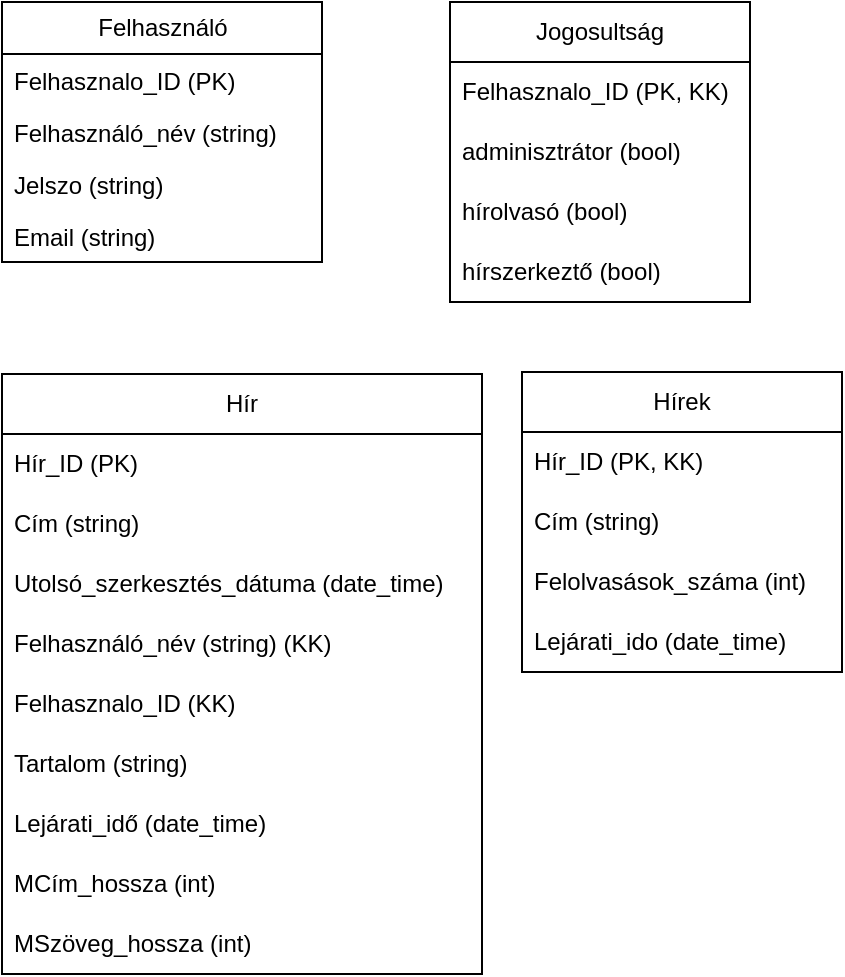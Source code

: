 <mxfile version="22.0.2" type="device">
  <diagram name="1 oldal" id="AHEl3_aKiJqqSXRIz8ev">
    <mxGraphModel dx="592" dy="750" grid="1" gridSize="10" guides="1" tooltips="1" connect="1" arrows="1" fold="1" page="1" pageScale="1" pageWidth="827" pageHeight="1169" math="0" shadow="0">
      <root>
        <mxCell id="0" />
        <mxCell id="1" parent="0" />
        <mxCell id="utDUp29Tc5JQFuLJaivS-5" value="Felhasználó" style="swimlane;fontStyle=0;childLayout=stackLayout;horizontal=1;startSize=26;fillColor=none;horizontalStack=0;resizeParent=1;resizeParentMax=0;resizeLast=0;collapsible=1;marginBottom=0;html=1;" vertex="1" parent="1">
          <mxGeometry x="40" y="280" width="160" height="130" as="geometry" />
        </mxCell>
        <mxCell id="utDUp29Tc5JQFuLJaivS-6" value="Felhasznalo_ID (PK)" style="text;strokeColor=none;fillColor=none;align=left;verticalAlign=top;spacingLeft=4;spacingRight=4;overflow=hidden;rotatable=0;points=[[0,0.5],[1,0.5]];portConstraint=eastwest;whiteSpace=wrap;html=1;" vertex="1" parent="utDUp29Tc5JQFuLJaivS-5">
          <mxGeometry y="26" width="160" height="26" as="geometry" />
        </mxCell>
        <mxCell id="utDUp29Tc5JQFuLJaivS-7" value="Felhasználó_név (string)" style="text;strokeColor=none;fillColor=none;align=left;verticalAlign=top;spacingLeft=4;spacingRight=4;overflow=hidden;rotatable=0;points=[[0,0.5],[1,0.5]];portConstraint=eastwest;whiteSpace=wrap;html=1;" vertex="1" parent="utDUp29Tc5JQFuLJaivS-5">
          <mxGeometry y="52" width="160" height="26" as="geometry" />
        </mxCell>
        <mxCell id="utDUp29Tc5JQFuLJaivS-9" value="Jelszo (string)" style="text;strokeColor=none;fillColor=none;align=left;verticalAlign=top;spacingLeft=4;spacingRight=4;overflow=hidden;rotatable=0;points=[[0,0.5],[1,0.5]];portConstraint=eastwest;whiteSpace=wrap;html=1;" vertex="1" parent="utDUp29Tc5JQFuLJaivS-5">
          <mxGeometry y="78" width="160" height="26" as="geometry" />
        </mxCell>
        <mxCell id="utDUp29Tc5JQFuLJaivS-10" value="Email (string)" style="text;strokeColor=none;fillColor=none;align=left;verticalAlign=top;spacingLeft=4;spacingRight=4;overflow=hidden;rotatable=0;points=[[0,0.5],[1,0.5]];portConstraint=eastwest;whiteSpace=wrap;html=1;" vertex="1" parent="utDUp29Tc5JQFuLJaivS-5">
          <mxGeometry y="104" width="160" height="26" as="geometry" />
        </mxCell>
        <mxCell id="utDUp29Tc5JQFuLJaivS-15" value="Jogosultság" style="swimlane;fontStyle=0;childLayout=stackLayout;horizontal=1;startSize=30;horizontalStack=0;resizeParent=1;resizeParentMax=0;resizeLast=0;collapsible=1;marginBottom=0;whiteSpace=wrap;html=1;" vertex="1" parent="1">
          <mxGeometry x="264" y="280" width="150" height="150" as="geometry" />
        </mxCell>
        <mxCell id="utDUp29Tc5JQFuLJaivS-16" value="Felhasznalo_ID (PK, KK)" style="text;strokeColor=none;fillColor=none;align=left;verticalAlign=middle;spacingLeft=4;spacingRight=4;overflow=hidden;points=[[0,0.5],[1,0.5]];portConstraint=eastwest;rotatable=0;whiteSpace=wrap;html=1;" vertex="1" parent="utDUp29Tc5JQFuLJaivS-15">
          <mxGeometry y="30" width="150" height="30" as="geometry" />
        </mxCell>
        <mxCell id="utDUp29Tc5JQFuLJaivS-17" value="adminisztrátor (bool)" style="text;strokeColor=none;fillColor=none;align=left;verticalAlign=middle;spacingLeft=4;spacingRight=4;overflow=hidden;points=[[0,0.5],[1,0.5]];portConstraint=eastwest;rotatable=0;whiteSpace=wrap;html=1;" vertex="1" parent="utDUp29Tc5JQFuLJaivS-15">
          <mxGeometry y="60" width="150" height="30" as="geometry" />
        </mxCell>
        <mxCell id="utDUp29Tc5JQFuLJaivS-18" value="hírolvasó (bool)" style="text;strokeColor=none;fillColor=none;align=left;verticalAlign=middle;spacingLeft=4;spacingRight=4;overflow=hidden;points=[[0,0.5],[1,0.5]];portConstraint=eastwest;rotatable=0;whiteSpace=wrap;html=1;" vertex="1" parent="utDUp29Tc5JQFuLJaivS-15">
          <mxGeometry y="90" width="150" height="30" as="geometry" />
        </mxCell>
        <mxCell id="utDUp29Tc5JQFuLJaivS-19" value="hírszerkeztő (bool)" style="text;strokeColor=none;fillColor=none;align=left;verticalAlign=middle;spacingLeft=4;spacingRight=4;overflow=hidden;points=[[0,0.5],[1,0.5]];portConstraint=eastwest;rotatable=0;whiteSpace=wrap;html=1;" vertex="1" parent="utDUp29Tc5JQFuLJaivS-15">
          <mxGeometry y="120" width="150" height="30" as="geometry" />
        </mxCell>
        <mxCell id="utDUp29Tc5JQFuLJaivS-20" value="Hír" style="swimlane;fontStyle=0;childLayout=stackLayout;horizontal=1;startSize=30;horizontalStack=0;resizeParent=1;resizeParentMax=0;resizeLast=0;collapsible=1;marginBottom=0;whiteSpace=wrap;html=1;" vertex="1" parent="1">
          <mxGeometry x="40" y="466" width="240" height="300" as="geometry" />
        </mxCell>
        <mxCell id="utDUp29Tc5JQFuLJaivS-21" value="Hír_ID (PK)" style="text;strokeColor=none;fillColor=none;align=left;verticalAlign=middle;spacingLeft=4;spacingRight=4;overflow=hidden;points=[[0,0.5],[1,0.5]];portConstraint=eastwest;rotatable=0;whiteSpace=wrap;html=1;" vertex="1" parent="utDUp29Tc5JQFuLJaivS-20">
          <mxGeometry y="30" width="240" height="30" as="geometry" />
        </mxCell>
        <mxCell id="utDUp29Tc5JQFuLJaivS-22" value="Cím (string)" style="text;strokeColor=none;fillColor=none;align=left;verticalAlign=middle;spacingLeft=4;spacingRight=4;overflow=hidden;points=[[0,0.5],[1,0.5]];portConstraint=eastwest;rotatable=0;whiteSpace=wrap;html=1;" vertex="1" parent="utDUp29Tc5JQFuLJaivS-20">
          <mxGeometry y="60" width="240" height="30" as="geometry" />
        </mxCell>
        <mxCell id="utDUp29Tc5JQFuLJaivS-23" value="Utolsó_szerkesztés_dátuma (date_time)" style="text;strokeColor=none;fillColor=none;align=left;verticalAlign=middle;spacingLeft=4;spacingRight=4;overflow=hidden;points=[[0,0.5],[1,0.5]];portConstraint=eastwest;rotatable=0;whiteSpace=wrap;html=1;" vertex="1" parent="utDUp29Tc5JQFuLJaivS-20">
          <mxGeometry y="90" width="240" height="30" as="geometry" />
        </mxCell>
        <mxCell id="utDUp29Tc5JQFuLJaivS-28" value="Felhasználó_név (string) (KK)" style="text;strokeColor=none;fillColor=none;align=left;verticalAlign=middle;spacingLeft=4;spacingRight=4;overflow=hidden;points=[[0,0.5],[1,0.5]];portConstraint=eastwest;rotatable=0;whiteSpace=wrap;html=1;" vertex="1" parent="utDUp29Tc5JQFuLJaivS-20">
          <mxGeometry y="120" width="240" height="30" as="geometry" />
        </mxCell>
        <mxCell id="utDUp29Tc5JQFuLJaivS-42" value="Felhasznalo_ID (KK)" style="text;strokeColor=none;fillColor=none;align=left;verticalAlign=middle;spacingLeft=4;spacingRight=4;overflow=hidden;points=[[0,0.5],[1,0.5]];portConstraint=eastwest;rotatable=0;whiteSpace=wrap;html=1;" vertex="1" parent="utDUp29Tc5JQFuLJaivS-20">
          <mxGeometry y="150" width="240" height="30" as="geometry" />
        </mxCell>
        <mxCell id="utDUp29Tc5JQFuLJaivS-29" value="Tartalom (string)" style="text;strokeColor=none;fillColor=none;align=left;verticalAlign=middle;spacingLeft=4;spacingRight=4;overflow=hidden;points=[[0,0.5],[1,0.5]];portConstraint=eastwest;rotatable=0;whiteSpace=wrap;html=1;" vertex="1" parent="utDUp29Tc5JQFuLJaivS-20">
          <mxGeometry y="180" width="240" height="30" as="geometry" />
        </mxCell>
        <mxCell id="utDUp29Tc5JQFuLJaivS-30" value="Lejárati_idő (date_time)" style="text;strokeColor=none;fillColor=none;align=left;verticalAlign=middle;spacingLeft=4;spacingRight=4;overflow=hidden;points=[[0,0.5],[1,0.5]];portConstraint=eastwest;rotatable=0;whiteSpace=wrap;html=1;" vertex="1" parent="utDUp29Tc5JQFuLJaivS-20">
          <mxGeometry y="210" width="240" height="30" as="geometry" />
        </mxCell>
        <mxCell id="utDUp29Tc5JQFuLJaivS-31" value="MCím_hossza (int)" style="text;strokeColor=none;fillColor=none;align=left;verticalAlign=middle;spacingLeft=4;spacingRight=4;overflow=hidden;points=[[0,0.5],[1,0.5]];portConstraint=eastwest;rotatable=0;whiteSpace=wrap;html=1;" vertex="1" parent="utDUp29Tc5JQFuLJaivS-20">
          <mxGeometry y="240" width="240" height="30" as="geometry" />
        </mxCell>
        <mxCell id="utDUp29Tc5JQFuLJaivS-33" value="MSzöveg_hossza (int)" style="text;strokeColor=none;fillColor=none;align=left;verticalAlign=middle;spacingLeft=4;spacingRight=4;overflow=hidden;points=[[0,0.5],[1,0.5]];portConstraint=eastwest;rotatable=0;whiteSpace=wrap;html=1;" vertex="1" parent="utDUp29Tc5JQFuLJaivS-20">
          <mxGeometry y="270" width="240" height="30" as="geometry" />
        </mxCell>
        <mxCell id="utDUp29Tc5JQFuLJaivS-24" value="Hírek" style="swimlane;fontStyle=0;childLayout=stackLayout;horizontal=1;startSize=30;horizontalStack=0;resizeParent=1;resizeParentMax=0;resizeLast=0;collapsible=1;marginBottom=0;whiteSpace=wrap;html=1;" vertex="1" parent="1">
          <mxGeometry x="300" y="465" width="160" height="150" as="geometry" />
        </mxCell>
        <mxCell id="utDUp29Tc5JQFuLJaivS-25" value="Hír_ID (PK, KK)" style="text;strokeColor=none;fillColor=none;align=left;verticalAlign=middle;spacingLeft=4;spacingRight=4;overflow=hidden;points=[[0,0.5],[1,0.5]];portConstraint=eastwest;rotatable=0;whiteSpace=wrap;html=1;" vertex="1" parent="utDUp29Tc5JQFuLJaivS-24">
          <mxGeometry y="30" width="160" height="30" as="geometry" />
        </mxCell>
        <mxCell id="utDUp29Tc5JQFuLJaivS-26" value="Cím (string)" style="text;strokeColor=none;fillColor=none;align=left;verticalAlign=middle;spacingLeft=4;spacingRight=4;overflow=hidden;points=[[0,0.5],[1,0.5]];portConstraint=eastwest;rotatable=0;whiteSpace=wrap;html=1;" vertex="1" parent="utDUp29Tc5JQFuLJaivS-24">
          <mxGeometry y="60" width="160" height="30" as="geometry" />
        </mxCell>
        <mxCell id="utDUp29Tc5JQFuLJaivS-27" value="Felolvasások_száma (int)" style="text;strokeColor=none;fillColor=none;align=left;verticalAlign=middle;spacingLeft=4;spacingRight=4;overflow=hidden;points=[[0,0.5],[1,0.5]];portConstraint=eastwest;rotatable=0;whiteSpace=wrap;html=1;" vertex="1" parent="utDUp29Tc5JQFuLJaivS-24">
          <mxGeometry y="90" width="160" height="30" as="geometry" />
        </mxCell>
        <mxCell id="utDUp29Tc5JQFuLJaivS-40" value="Lejárati_ido (date_time)" style="text;strokeColor=none;fillColor=none;align=left;verticalAlign=middle;spacingLeft=4;spacingRight=4;overflow=hidden;points=[[0,0.5],[1,0.5]];portConstraint=eastwest;rotatable=0;whiteSpace=wrap;html=1;" vertex="1" parent="utDUp29Tc5JQFuLJaivS-24">
          <mxGeometry y="120" width="160" height="30" as="geometry" />
        </mxCell>
      </root>
    </mxGraphModel>
  </diagram>
</mxfile>
